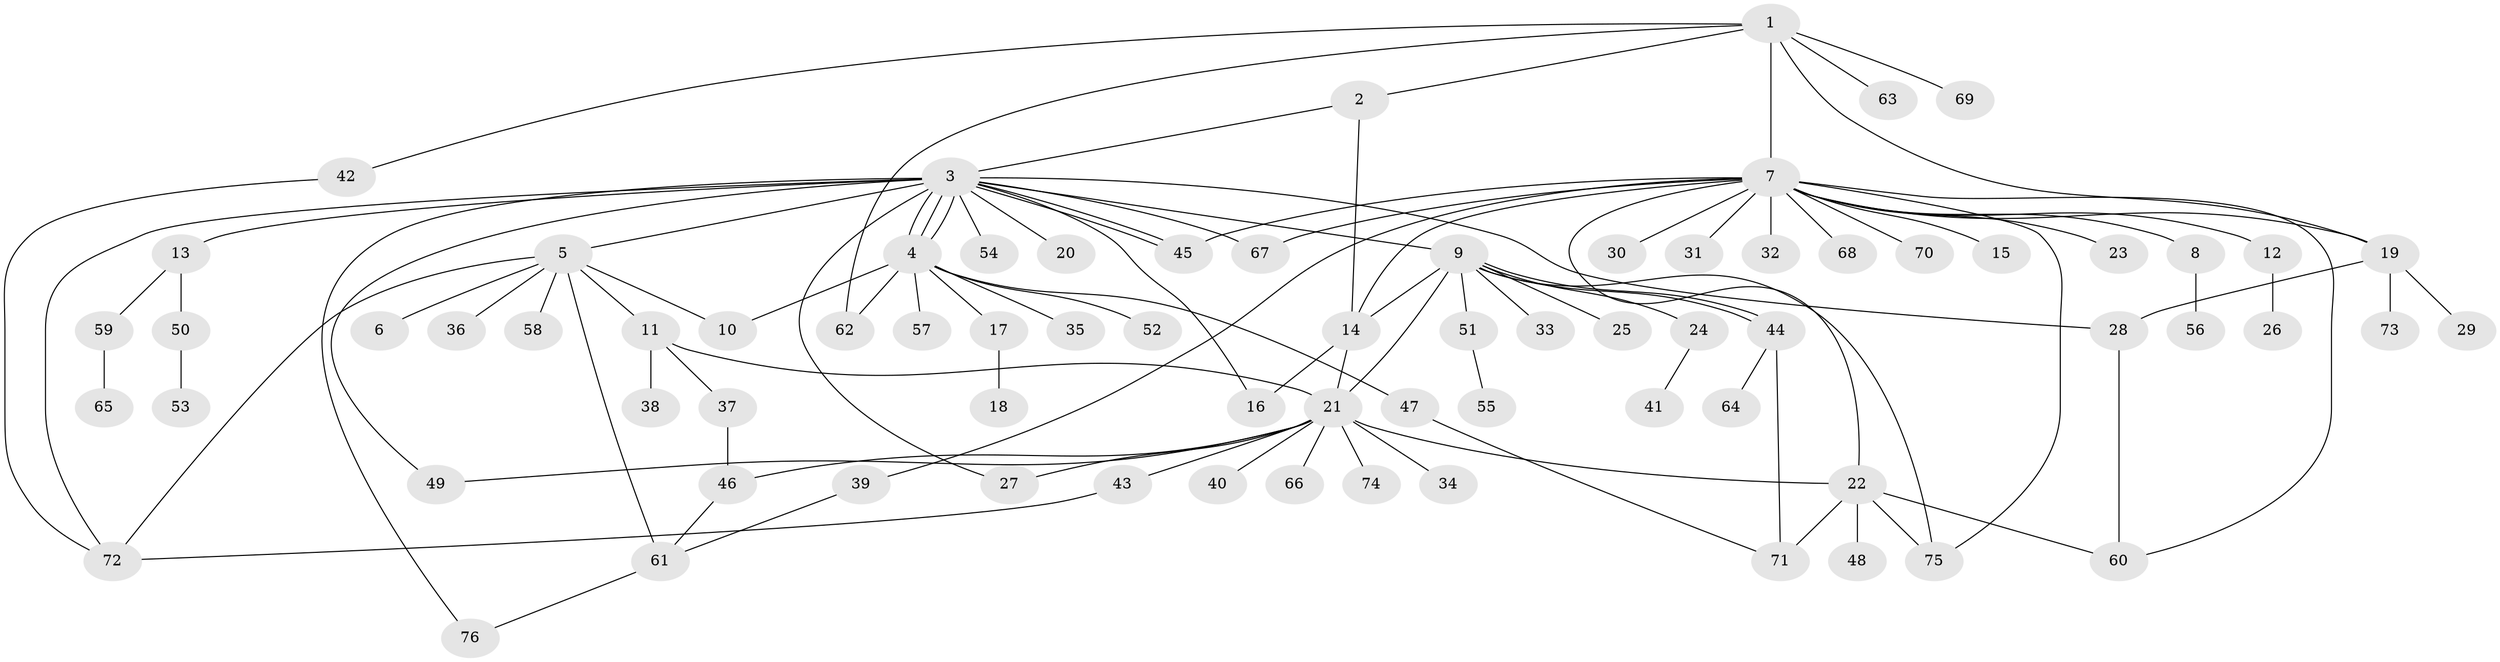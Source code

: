 // coarse degree distribution, {6: 0.05263157894736842, 19: 0.017543859649122806, 9: 0.03508771929824561, 7: 0.017543859649122806, 1: 0.5087719298245614, 17: 0.017543859649122806, 2: 0.15789473684210525, 4: 0.07017543859649122, 3: 0.10526315789473684, 12: 0.017543859649122806}
// Generated by graph-tools (version 1.1) at 2025/51/02/27/25 19:51:57]
// undirected, 76 vertices, 106 edges
graph export_dot {
graph [start="1"]
  node [color=gray90,style=filled];
  1;
  2;
  3;
  4;
  5;
  6;
  7;
  8;
  9;
  10;
  11;
  12;
  13;
  14;
  15;
  16;
  17;
  18;
  19;
  20;
  21;
  22;
  23;
  24;
  25;
  26;
  27;
  28;
  29;
  30;
  31;
  32;
  33;
  34;
  35;
  36;
  37;
  38;
  39;
  40;
  41;
  42;
  43;
  44;
  45;
  46;
  47;
  48;
  49;
  50;
  51;
  52;
  53;
  54;
  55;
  56;
  57;
  58;
  59;
  60;
  61;
  62;
  63;
  64;
  65;
  66;
  67;
  68;
  69;
  70;
  71;
  72;
  73;
  74;
  75;
  76;
  1 -- 2;
  1 -- 7;
  1 -- 19;
  1 -- 42;
  1 -- 62;
  1 -- 63;
  1 -- 69;
  2 -- 3;
  2 -- 14;
  3 -- 4;
  3 -- 4;
  3 -- 4;
  3 -- 5;
  3 -- 9;
  3 -- 13;
  3 -- 16;
  3 -- 20;
  3 -- 27;
  3 -- 28;
  3 -- 45;
  3 -- 45;
  3 -- 49;
  3 -- 54;
  3 -- 67;
  3 -- 72;
  3 -- 76;
  4 -- 10;
  4 -- 17;
  4 -- 35;
  4 -- 47;
  4 -- 52;
  4 -- 57;
  4 -- 62;
  5 -- 6;
  5 -- 10;
  5 -- 11;
  5 -- 36;
  5 -- 58;
  5 -- 61;
  5 -- 72;
  7 -- 8;
  7 -- 12;
  7 -- 14;
  7 -- 15;
  7 -- 19;
  7 -- 22;
  7 -- 23;
  7 -- 30;
  7 -- 31;
  7 -- 32;
  7 -- 39;
  7 -- 45;
  7 -- 60;
  7 -- 67;
  7 -- 68;
  7 -- 70;
  7 -- 75;
  8 -- 56;
  9 -- 14;
  9 -- 21;
  9 -- 24;
  9 -- 25;
  9 -- 33;
  9 -- 44;
  9 -- 44;
  9 -- 51;
  9 -- 75;
  11 -- 21;
  11 -- 37;
  11 -- 38;
  12 -- 26;
  13 -- 50;
  13 -- 59;
  14 -- 16;
  14 -- 21;
  17 -- 18;
  19 -- 28;
  19 -- 29;
  19 -- 73;
  21 -- 22;
  21 -- 27;
  21 -- 34;
  21 -- 40;
  21 -- 43;
  21 -- 46;
  21 -- 49;
  21 -- 66;
  21 -- 74;
  22 -- 48;
  22 -- 60;
  22 -- 71;
  22 -- 75;
  24 -- 41;
  28 -- 60;
  37 -- 46;
  39 -- 61;
  42 -- 72;
  43 -- 72;
  44 -- 64;
  44 -- 71;
  46 -- 61;
  47 -- 71;
  50 -- 53;
  51 -- 55;
  59 -- 65;
  61 -- 76;
}
